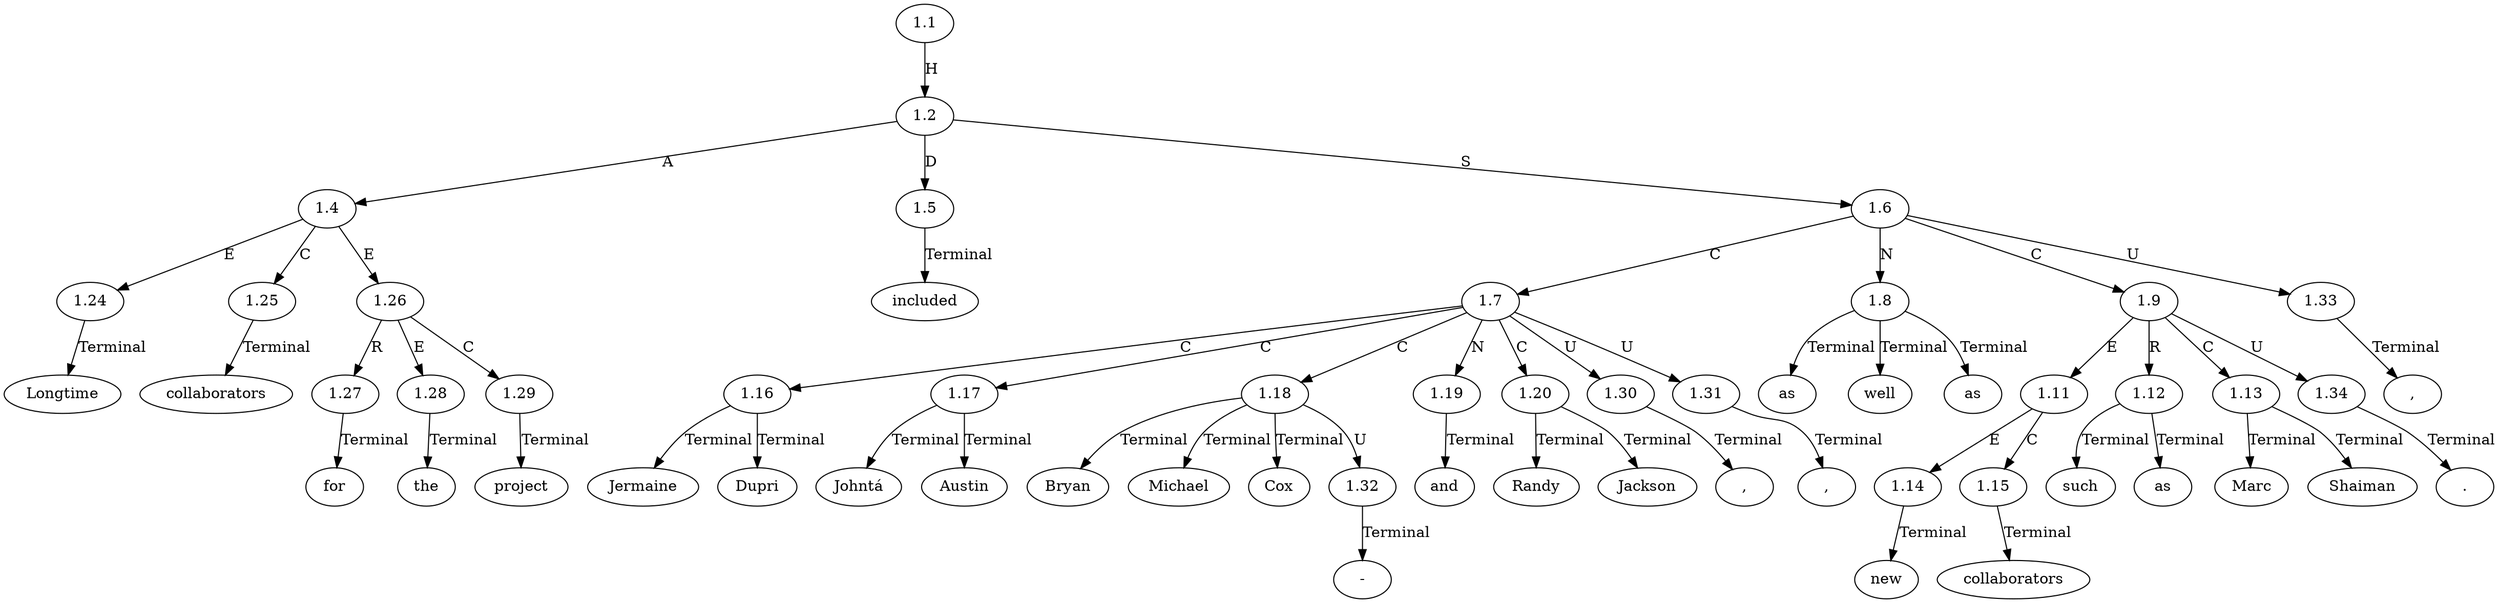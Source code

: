 // Graph
digraph {
	0.1 [label=Longtime ordering=out]
	0.10 [label="Johntá" ordering=out]
	0.11 [label=Austin ordering=out]
	0.12 [label="," ordering=out]
	0.13 [label=Bryan ordering=out]
	0.14 [label="-" ordering=out]
	0.15 [label=Michael ordering=out]
	0.16 [label=Cox ordering=out]
	0.17 [label=and ordering=out]
	0.18 [label=Randy ordering=out]
	0.19 [label=Jackson ordering=out]
	0.2 [label=collaborators ordering=out]
	0.20 [label="," ordering=out]
	0.21 [label=as ordering=out]
	0.22 [label=well ordering=out]
	0.23 [label=as ordering=out]
	0.24 [label=new ordering=out]
	0.25 [label=collaborators ordering=out]
	0.26 [label=such ordering=out]
	0.27 [label=as ordering=out]
	0.28 [label=Marc ordering=out]
	0.29 [label=Shaiman ordering=out]
	0.3 [label=for ordering=out]
	0.30 [label="." ordering=out]
	0.4 [label=the ordering=out]
	0.5 [label=project ordering=out]
	0.6 [label=included ordering=out]
	0.7 [label=Jermaine ordering=out]
	0.8 [label=Dupri ordering=out]
	0.9 [label="," ordering=out]
	1.1 [label=1.1 ordering=out]
	1.2 [label=1.2 ordering=out]
	1.4 [label=1.4 ordering=out]
	1.5 [label=1.5 ordering=out]
	1.6 [label=1.6 ordering=out]
	1.7 [label=1.7 ordering=out]
	1.8 [label=1.8 ordering=out]
	1.9 [label=1.9 ordering=out]
	1.11 [label=1.11 ordering=out]
	1.12 [label=1.12 ordering=out]
	1.13 [label=1.13 ordering=out]
	1.14 [label=1.14 ordering=out]
	1.15 [label=1.15 ordering=out]
	1.16 [label=1.16 ordering=out]
	1.17 [label=1.17 ordering=out]
	1.18 [label=1.18 ordering=out]
	1.19 [label=1.19 ordering=out]
	1.20 [label=1.20 ordering=out]
	1.24 [label=1.24 ordering=out]
	1.25 [label=1.25 ordering=out]
	1.26 [label=1.26 ordering=out]
	1.27 [label=1.27 ordering=out]
	1.28 [label=1.28 ordering=out]
	1.29 [label=1.29 ordering=out]
	1.30 [label=1.30 ordering=out]
	1.31 [label=1.31 ordering=out]
	1.32 [label=1.32 ordering=out]
	1.33 [label=1.33 ordering=out]
	1.34 [label=1.34 ordering=out]
	1.1 -> 1.2 [label=H ordering=out]
	1.2 -> 1.4 [label=A ordering=out]
	1.2 -> 1.5 [label=D ordering=out]
	1.2 -> 1.6 [label=S ordering=out]
	1.4 -> 1.24 [label=E ordering=out]
	1.4 -> 1.25 [label=C ordering=out]
	1.4 -> 1.26 [label=E ordering=out]
	1.5 -> 0.6 [label=Terminal ordering=out]
	1.6 -> 1.7 [label=C ordering=out]
	1.6 -> 1.8 [label=N ordering=out]
	1.6 -> 1.9 [label=C ordering=out]
	1.6 -> 1.33 [label=U ordering=out]
	1.7 -> 1.16 [label=C ordering=out]
	1.7 -> 1.17 [label=C ordering=out]
	1.7 -> 1.18 [label=C ordering=out]
	1.7 -> 1.19 [label=N ordering=out]
	1.7 -> 1.20 [label=C ordering=out]
	1.7 -> 1.30 [label=U ordering=out]
	1.7 -> 1.31 [label=U ordering=out]
	1.8 -> 0.21 [label=Terminal ordering=out]
	1.8 -> 0.22 [label=Terminal ordering=out]
	1.8 -> 0.23 [label=Terminal ordering=out]
	1.9 -> 1.11 [label=E ordering=out]
	1.9 -> 1.12 [label=R ordering=out]
	1.9 -> 1.13 [label=C ordering=out]
	1.9 -> 1.34 [label=U ordering=out]
	1.11 -> 1.14 [label=E ordering=out]
	1.11 -> 1.15 [label=C ordering=out]
	1.12 -> 0.26 [label=Terminal ordering=out]
	1.12 -> 0.27 [label=Terminal ordering=out]
	1.13 -> 0.28 [label=Terminal ordering=out]
	1.13 -> 0.29 [label=Terminal ordering=out]
	1.14 -> 0.24 [label=Terminal ordering=out]
	1.15 -> 0.25 [label=Terminal ordering=out]
	1.16 -> 0.7 [label=Terminal ordering=out]
	1.16 -> 0.8 [label=Terminal ordering=out]
	1.17 -> 0.10 [label=Terminal ordering=out]
	1.17 -> 0.11 [label=Terminal ordering=out]
	1.18 -> 0.13 [label=Terminal ordering=out]
	1.18 -> 0.15 [label=Terminal ordering=out]
	1.18 -> 0.16 [label=Terminal ordering=out]
	1.18 -> 1.32 [label=U ordering=out]
	1.19 -> 0.17 [label=Terminal ordering=out]
	1.20 -> 0.18 [label=Terminal ordering=out]
	1.20 -> 0.19 [label=Terminal ordering=out]
	1.24 -> 0.1 [label=Terminal ordering=out]
	1.25 -> 0.2 [label=Terminal ordering=out]
	1.26 -> 1.27 [label=R ordering=out]
	1.26 -> 1.28 [label=E ordering=out]
	1.26 -> 1.29 [label=C ordering=out]
	1.27 -> 0.3 [label=Terminal ordering=out]
	1.28 -> 0.4 [label=Terminal ordering=out]
	1.29 -> 0.5 [label=Terminal ordering=out]
	1.30 -> 0.9 [label=Terminal ordering=out]
	1.31 -> 0.12 [label=Terminal ordering=out]
	1.32 -> 0.14 [label=Terminal ordering=out]
	1.33 -> 0.20 [label=Terminal ordering=out]
	1.34 -> 0.30 [label=Terminal ordering=out]
}
